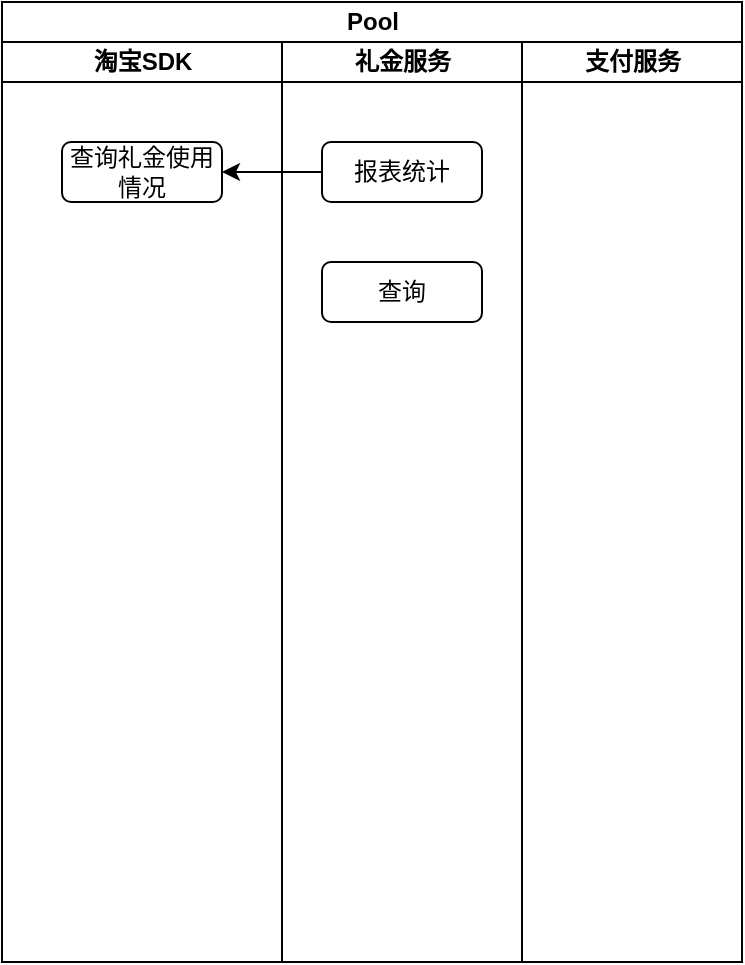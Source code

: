 <mxfile version="24.2.3" type="github">
  <diagram name="第 1 页" id="PdB2kwuyyB1b3Qyq9fKb">
    <mxGraphModel dx="1026" dy="663" grid="1" gridSize="10" guides="1" tooltips="1" connect="1" arrows="1" fold="1" page="1" pageScale="1" pageWidth="827" pageHeight="1169" math="0" shadow="0">
      <root>
        <mxCell id="0" />
        <mxCell id="1" parent="0" />
        <mxCell id="kJssEVPsZuT1Y1IidYSU-4" value="Pool" style="swimlane;childLayout=stackLayout;resizeParent=1;resizeParentMax=0;startSize=20;html=1;" vertex="1" parent="1">
          <mxGeometry x="70" y="100" width="370.0" height="480" as="geometry" />
        </mxCell>
        <mxCell id="kJssEVPsZuT1Y1IidYSU-5" value="淘宝SDK" style="swimlane;startSize=20;html=1;" vertex="1" parent="kJssEVPsZuT1Y1IidYSU-4">
          <mxGeometry y="20" width="140.0" height="460" as="geometry" />
        </mxCell>
        <mxCell id="kJssEVPsZuT1Y1IidYSU-22" value="查询礼金使用情况" style="rounded=1;whiteSpace=wrap;html=1;" vertex="1" parent="kJssEVPsZuT1Y1IidYSU-5">
          <mxGeometry x="30" y="50" width="80" height="30" as="geometry" />
        </mxCell>
        <mxCell id="kJssEVPsZuT1Y1IidYSU-6" value="礼金服务" style="swimlane;startSize=20;html=1;" vertex="1" parent="kJssEVPsZuT1Y1IidYSU-4">
          <mxGeometry x="140.0" y="20" width="120" height="460" as="geometry" />
        </mxCell>
        <mxCell id="kJssEVPsZuT1Y1IidYSU-8" value="报表统计" style="rounded=1;whiteSpace=wrap;html=1;" vertex="1" parent="kJssEVPsZuT1Y1IidYSU-6">
          <mxGeometry x="20.0" y="50" width="80" height="30" as="geometry" />
        </mxCell>
        <mxCell id="kJssEVPsZuT1Y1IidYSU-25" value="查询" style="rounded=1;whiteSpace=wrap;html=1;" vertex="1" parent="kJssEVPsZuT1Y1IidYSU-6">
          <mxGeometry x="20.0" y="110" width="80" height="30" as="geometry" />
        </mxCell>
        <mxCell id="kJssEVPsZuT1Y1IidYSU-19" value="支付服务" style="swimlane;startSize=20;html=1;" vertex="1" parent="kJssEVPsZuT1Y1IidYSU-4">
          <mxGeometry x="260.0" y="20" width="110" height="460" as="geometry" />
        </mxCell>
        <mxCell id="kJssEVPsZuT1Y1IidYSU-23" value="" style="edgeStyle=orthogonalEdgeStyle;rounded=0;orthogonalLoop=1;jettySize=auto;html=1;" edge="1" parent="kJssEVPsZuT1Y1IidYSU-4" source="kJssEVPsZuT1Y1IidYSU-8" target="kJssEVPsZuT1Y1IidYSU-22">
          <mxGeometry relative="1" as="geometry" />
        </mxCell>
      </root>
    </mxGraphModel>
  </diagram>
</mxfile>
